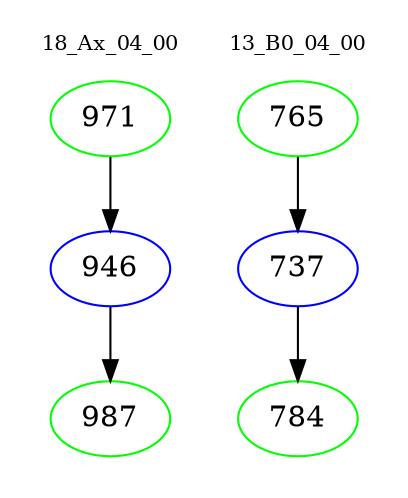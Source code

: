 digraph{
subgraph cluster_0 {
color = white
label = "18_Ax_04_00";
fontsize=10;
T0_971 [label="971", color="green"]
T0_971 -> T0_946 [color="black"]
T0_946 [label="946", color="blue"]
T0_946 -> T0_987 [color="black"]
T0_987 [label="987", color="green"]
}
subgraph cluster_1 {
color = white
label = "13_B0_04_00";
fontsize=10;
T1_765 [label="765", color="green"]
T1_765 -> T1_737 [color="black"]
T1_737 [label="737", color="blue"]
T1_737 -> T1_784 [color="black"]
T1_784 [label="784", color="green"]
}
}
